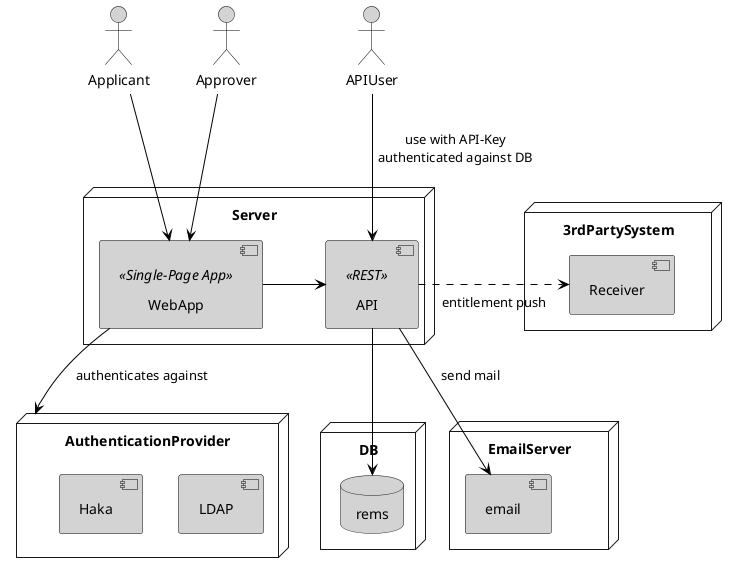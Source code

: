 @startuml
skinParam ArrowColor Black
skinParam BackgroundColor White
skinParam componentBorderColor Black
skinParam actorBorderColor Black
skinparam componentBackgroundColor LightGray
skinparam databaseBackgroundColor LightGray
skinparam actorBackgroundColor LightGray
skinparam Padding 5

actor Applicant
actor Approver
actor APIUser

node AuthenticationProvider {
  component LDAP
  component Haka
}

node Server {
  component WebApp <<Single-Page App>>
  component API <<REST>>
}

WebApp --> AuthenticationProvider : "authenticates against"

Applicant --> WebApp
Approver --> WebApp
WebApp -> API : "     "
APIUser --> API : "use with API-Key\nauthenticated against DB"


node DB {
  database rems
}

node EmailServer {
  component email
}

API --> email : "send mail"

node 3rdPartySystem {
  component Receiver
}

API --> rems
API .> Receiver : "entitlement push"
@enduml